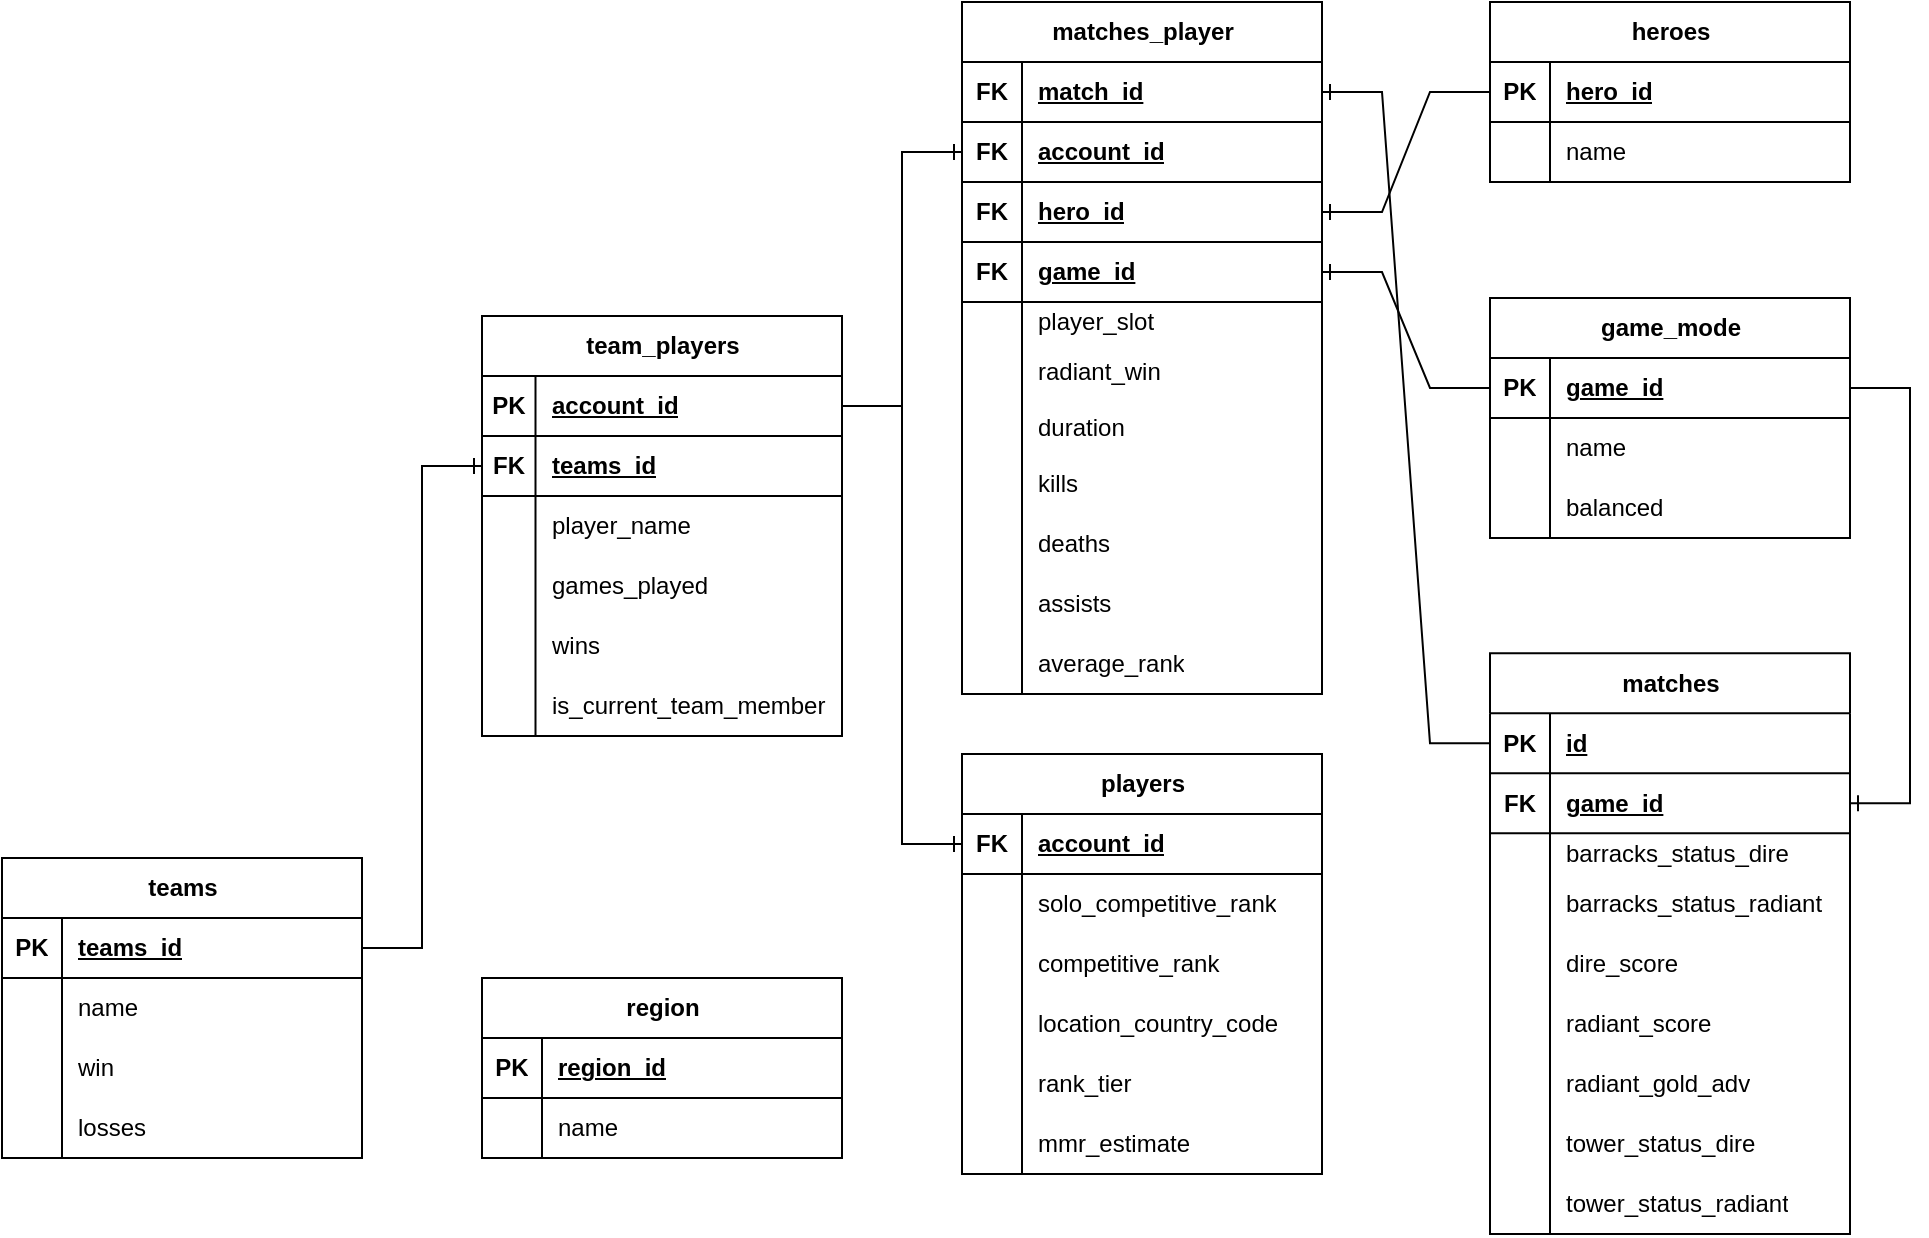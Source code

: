 <mxfile version="21.3.7" type="device">
  <diagram name="Page-1" id="VfqS3ifCGaCYSGTpXRF_">
    <mxGraphModel dx="1485" dy="749" grid="0" gridSize="10" guides="1" tooltips="1" connect="1" arrows="1" fold="1" page="1" pageScale="1" pageWidth="1169" pageHeight="827" math="0" shadow="0">
      <root>
        <mxCell id="0" />
        <mxCell id="1" parent="0" />
        <mxCell id="qW6TeEJhROZpA6ozrzgL-1" value="game_mode" style="shape=table;startSize=30;container=1;collapsible=1;childLayout=tableLayout;fixedRows=1;rowLines=0;fontStyle=1;align=center;resizeLast=1;html=1;" parent="1" vertex="1">
          <mxGeometry x="849" y="251" width="180" height="120" as="geometry" />
        </mxCell>
        <mxCell id="qW6TeEJhROZpA6ozrzgL-2" value="" style="shape=tableRow;horizontal=0;startSize=0;swimlaneHead=0;swimlaneBody=0;fillColor=none;collapsible=0;dropTarget=0;points=[[0,0.5],[1,0.5]];portConstraint=eastwest;top=0;left=0;right=0;bottom=1;" parent="qW6TeEJhROZpA6ozrzgL-1" vertex="1">
          <mxGeometry y="30" width="180" height="30" as="geometry" />
        </mxCell>
        <mxCell id="qW6TeEJhROZpA6ozrzgL-3" value="PK" style="shape=partialRectangle;connectable=0;fillColor=none;top=0;left=0;bottom=0;right=0;fontStyle=1;overflow=hidden;whiteSpace=wrap;html=1;" parent="qW6TeEJhROZpA6ozrzgL-2" vertex="1">
          <mxGeometry width="30" height="30" as="geometry">
            <mxRectangle width="30" height="30" as="alternateBounds" />
          </mxGeometry>
        </mxCell>
        <mxCell id="qW6TeEJhROZpA6ozrzgL-4" value="game_id" style="shape=partialRectangle;connectable=0;fillColor=none;top=0;left=0;bottom=0;right=0;align=left;spacingLeft=6;fontStyle=5;overflow=hidden;whiteSpace=wrap;html=1;" parent="qW6TeEJhROZpA6ozrzgL-2" vertex="1">
          <mxGeometry x="30" width="150" height="30" as="geometry">
            <mxRectangle width="150" height="30" as="alternateBounds" />
          </mxGeometry>
        </mxCell>
        <mxCell id="qW6TeEJhROZpA6ozrzgL-5" value="" style="shape=tableRow;horizontal=0;startSize=0;swimlaneHead=0;swimlaneBody=0;fillColor=none;collapsible=0;dropTarget=0;points=[[0,0.5],[1,0.5]];portConstraint=eastwest;top=0;left=0;right=0;bottom=0;" parent="qW6TeEJhROZpA6ozrzgL-1" vertex="1">
          <mxGeometry y="60" width="180" height="30" as="geometry" />
        </mxCell>
        <mxCell id="qW6TeEJhROZpA6ozrzgL-6" value="" style="shape=partialRectangle;connectable=0;fillColor=none;top=0;left=0;bottom=0;right=0;editable=1;overflow=hidden;whiteSpace=wrap;html=1;" parent="qW6TeEJhROZpA6ozrzgL-5" vertex="1">
          <mxGeometry width="30" height="30" as="geometry">
            <mxRectangle width="30" height="30" as="alternateBounds" />
          </mxGeometry>
        </mxCell>
        <mxCell id="qW6TeEJhROZpA6ozrzgL-7" value="name" style="shape=partialRectangle;connectable=0;fillColor=none;top=0;left=0;bottom=0;right=0;align=left;spacingLeft=6;overflow=hidden;whiteSpace=wrap;html=1;" parent="qW6TeEJhROZpA6ozrzgL-5" vertex="1">
          <mxGeometry x="30" width="150" height="30" as="geometry">
            <mxRectangle width="150" height="30" as="alternateBounds" />
          </mxGeometry>
        </mxCell>
        <mxCell id="qW6TeEJhROZpA6ozrzgL-8" value="" style="shape=tableRow;horizontal=0;startSize=0;swimlaneHead=0;swimlaneBody=0;fillColor=none;collapsible=0;dropTarget=0;points=[[0,0.5],[1,0.5]];portConstraint=eastwest;top=0;left=0;right=0;bottom=0;" parent="qW6TeEJhROZpA6ozrzgL-1" vertex="1">
          <mxGeometry y="90" width="180" height="30" as="geometry" />
        </mxCell>
        <mxCell id="qW6TeEJhROZpA6ozrzgL-9" value="" style="shape=partialRectangle;connectable=0;fillColor=none;top=0;left=0;bottom=0;right=0;editable=1;overflow=hidden;whiteSpace=wrap;html=1;" parent="qW6TeEJhROZpA6ozrzgL-8" vertex="1">
          <mxGeometry width="30" height="30" as="geometry">
            <mxRectangle width="30" height="30" as="alternateBounds" />
          </mxGeometry>
        </mxCell>
        <mxCell id="qW6TeEJhROZpA6ozrzgL-10" value="balanced" style="shape=partialRectangle;connectable=0;fillColor=none;top=0;left=0;bottom=0;right=0;align=left;spacingLeft=6;overflow=hidden;whiteSpace=wrap;html=1;" parent="qW6TeEJhROZpA6ozrzgL-8" vertex="1">
          <mxGeometry x="30" width="150" height="30" as="geometry">
            <mxRectangle width="150" height="30" as="alternateBounds" />
          </mxGeometry>
        </mxCell>
        <mxCell id="qW6TeEJhROZpA6ozrzgL-14" value="teams" style="shape=table;startSize=30;container=1;collapsible=1;childLayout=tableLayout;fixedRows=1;rowLines=0;fontStyle=1;align=center;resizeLast=1;html=1;" parent="1" vertex="1">
          <mxGeometry x="105" y="531" width="180" height="150" as="geometry" />
        </mxCell>
        <mxCell id="qW6TeEJhROZpA6ozrzgL-15" value="" style="shape=tableRow;horizontal=0;startSize=0;swimlaneHead=0;swimlaneBody=0;fillColor=none;collapsible=0;dropTarget=0;points=[[0,0.5],[1,0.5]];portConstraint=eastwest;top=0;left=0;right=0;bottom=1;" parent="qW6TeEJhROZpA6ozrzgL-14" vertex="1">
          <mxGeometry y="30" width="180" height="30" as="geometry" />
        </mxCell>
        <mxCell id="qW6TeEJhROZpA6ozrzgL-16" value="PK" style="shape=partialRectangle;connectable=0;fillColor=none;top=0;left=0;bottom=0;right=0;fontStyle=1;overflow=hidden;whiteSpace=wrap;html=1;" parent="qW6TeEJhROZpA6ozrzgL-15" vertex="1">
          <mxGeometry width="30" height="30" as="geometry">
            <mxRectangle width="30" height="30" as="alternateBounds" />
          </mxGeometry>
        </mxCell>
        <mxCell id="qW6TeEJhROZpA6ozrzgL-17" value="teams_id" style="shape=partialRectangle;connectable=0;fillColor=none;top=0;left=0;bottom=0;right=0;align=left;spacingLeft=6;fontStyle=5;overflow=hidden;whiteSpace=wrap;html=1;" parent="qW6TeEJhROZpA6ozrzgL-15" vertex="1">
          <mxGeometry x="30" width="150" height="30" as="geometry">
            <mxRectangle width="150" height="30" as="alternateBounds" />
          </mxGeometry>
        </mxCell>
        <mxCell id="qW6TeEJhROZpA6ozrzgL-18" value="" style="shape=tableRow;horizontal=0;startSize=0;swimlaneHead=0;swimlaneBody=0;fillColor=none;collapsible=0;dropTarget=0;points=[[0,0.5],[1,0.5]];portConstraint=eastwest;top=0;left=0;right=0;bottom=0;" parent="qW6TeEJhROZpA6ozrzgL-14" vertex="1">
          <mxGeometry y="60" width="180" height="30" as="geometry" />
        </mxCell>
        <mxCell id="qW6TeEJhROZpA6ozrzgL-19" value="" style="shape=partialRectangle;connectable=0;fillColor=none;top=0;left=0;bottom=0;right=0;editable=1;overflow=hidden;whiteSpace=wrap;html=1;" parent="qW6TeEJhROZpA6ozrzgL-18" vertex="1">
          <mxGeometry width="30" height="30" as="geometry">
            <mxRectangle width="30" height="30" as="alternateBounds" />
          </mxGeometry>
        </mxCell>
        <mxCell id="qW6TeEJhROZpA6ozrzgL-20" value="name" style="shape=partialRectangle;connectable=0;fillColor=none;top=0;left=0;bottom=0;right=0;align=left;spacingLeft=6;overflow=hidden;whiteSpace=wrap;html=1;" parent="qW6TeEJhROZpA6ozrzgL-18" vertex="1">
          <mxGeometry x="30" width="150" height="30" as="geometry">
            <mxRectangle width="150" height="30" as="alternateBounds" />
          </mxGeometry>
        </mxCell>
        <mxCell id="qW6TeEJhROZpA6ozrzgL-21" value="" style="shape=tableRow;horizontal=0;startSize=0;swimlaneHead=0;swimlaneBody=0;fillColor=none;collapsible=0;dropTarget=0;points=[[0,0.5],[1,0.5]];portConstraint=eastwest;top=0;left=0;right=0;bottom=0;" parent="qW6TeEJhROZpA6ozrzgL-14" vertex="1">
          <mxGeometry y="90" width="180" height="30" as="geometry" />
        </mxCell>
        <mxCell id="qW6TeEJhROZpA6ozrzgL-22" value="" style="shape=partialRectangle;connectable=0;fillColor=none;top=0;left=0;bottom=0;right=0;editable=1;overflow=hidden;whiteSpace=wrap;html=1;" parent="qW6TeEJhROZpA6ozrzgL-21" vertex="1">
          <mxGeometry width="30" height="30" as="geometry">
            <mxRectangle width="30" height="30" as="alternateBounds" />
          </mxGeometry>
        </mxCell>
        <mxCell id="qW6TeEJhROZpA6ozrzgL-23" value="win" style="shape=partialRectangle;connectable=0;fillColor=none;top=0;left=0;bottom=0;right=0;align=left;spacingLeft=6;overflow=hidden;whiteSpace=wrap;html=1;" parent="qW6TeEJhROZpA6ozrzgL-21" vertex="1">
          <mxGeometry x="30" width="150" height="30" as="geometry">
            <mxRectangle width="150" height="30" as="alternateBounds" />
          </mxGeometry>
        </mxCell>
        <mxCell id="qW6TeEJhROZpA6ozrzgL-44" value="" style="shape=tableRow;horizontal=0;startSize=0;swimlaneHead=0;swimlaneBody=0;fillColor=none;collapsible=0;dropTarget=0;points=[[0,0.5],[1,0.5]];portConstraint=eastwest;top=0;left=0;right=0;bottom=0;" parent="qW6TeEJhROZpA6ozrzgL-14" vertex="1">
          <mxGeometry y="120" width="180" height="30" as="geometry" />
        </mxCell>
        <mxCell id="qW6TeEJhROZpA6ozrzgL-45" value="" style="shape=partialRectangle;connectable=0;fillColor=none;top=0;left=0;bottom=0;right=0;editable=1;overflow=hidden;whiteSpace=wrap;html=1;" parent="qW6TeEJhROZpA6ozrzgL-44" vertex="1">
          <mxGeometry width="30" height="30" as="geometry">
            <mxRectangle width="30" height="30" as="alternateBounds" />
          </mxGeometry>
        </mxCell>
        <mxCell id="qW6TeEJhROZpA6ozrzgL-46" value="losses" style="shape=partialRectangle;connectable=0;fillColor=none;top=0;left=0;bottom=0;right=0;align=left;spacingLeft=6;overflow=hidden;whiteSpace=wrap;html=1;" parent="qW6TeEJhROZpA6ozrzgL-44" vertex="1">
          <mxGeometry x="30" width="150" height="30" as="geometry">
            <mxRectangle width="150" height="30" as="alternateBounds" />
          </mxGeometry>
        </mxCell>
        <mxCell id="qW6TeEJhROZpA6ozrzgL-53" value="players" style="shape=table;startSize=30;container=1;collapsible=1;childLayout=tableLayout;fixedRows=1;rowLines=0;fontStyle=1;align=center;resizeLast=1;html=1;" parent="1" vertex="1">
          <mxGeometry x="585" y="479" width="180" height="210" as="geometry" />
        </mxCell>
        <mxCell id="qW6TeEJhROZpA6ozrzgL-54" value="" style="shape=tableRow;horizontal=0;startSize=0;swimlaneHead=0;swimlaneBody=0;fillColor=none;collapsible=0;dropTarget=0;points=[[0,0.5],[1,0.5]];portConstraint=eastwest;top=0;left=0;right=0;bottom=1;" parent="qW6TeEJhROZpA6ozrzgL-53" vertex="1">
          <mxGeometry y="30" width="180" height="30" as="geometry" />
        </mxCell>
        <mxCell id="qW6TeEJhROZpA6ozrzgL-55" value="FK" style="shape=partialRectangle;connectable=0;fillColor=none;top=0;left=0;bottom=0;right=0;fontStyle=1;overflow=hidden;whiteSpace=wrap;html=1;" parent="qW6TeEJhROZpA6ozrzgL-54" vertex="1">
          <mxGeometry width="30" height="30" as="geometry">
            <mxRectangle width="30" height="30" as="alternateBounds" />
          </mxGeometry>
        </mxCell>
        <mxCell id="qW6TeEJhROZpA6ozrzgL-56" value="account_id" style="shape=partialRectangle;connectable=0;fillColor=none;top=0;left=0;bottom=0;right=0;align=left;spacingLeft=6;fontStyle=5;overflow=hidden;whiteSpace=wrap;html=1;" parent="qW6TeEJhROZpA6ozrzgL-54" vertex="1">
          <mxGeometry x="30" width="150" height="30" as="geometry">
            <mxRectangle width="150" height="30" as="alternateBounds" />
          </mxGeometry>
        </mxCell>
        <mxCell id="qW6TeEJhROZpA6ozrzgL-57" value="" style="shape=tableRow;horizontal=0;startSize=0;swimlaneHead=0;swimlaneBody=0;fillColor=none;collapsible=0;dropTarget=0;points=[[0,0.5],[1,0.5]];portConstraint=eastwest;top=0;left=0;right=0;bottom=0;" parent="qW6TeEJhROZpA6ozrzgL-53" vertex="1">
          <mxGeometry y="60" width="180" height="30" as="geometry" />
        </mxCell>
        <mxCell id="qW6TeEJhROZpA6ozrzgL-58" value="" style="shape=partialRectangle;connectable=0;fillColor=none;top=0;left=0;bottom=0;right=0;editable=1;overflow=hidden;whiteSpace=wrap;html=1;" parent="qW6TeEJhROZpA6ozrzgL-57" vertex="1">
          <mxGeometry width="30" height="30" as="geometry">
            <mxRectangle width="30" height="30" as="alternateBounds" />
          </mxGeometry>
        </mxCell>
        <mxCell id="qW6TeEJhROZpA6ozrzgL-59" value="solo_competitive_rank" style="shape=partialRectangle;connectable=0;fillColor=none;top=0;left=0;bottom=0;right=0;align=left;spacingLeft=6;overflow=hidden;whiteSpace=wrap;html=1;" parent="qW6TeEJhROZpA6ozrzgL-57" vertex="1">
          <mxGeometry x="30" width="150" height="30" as="geometry">
            <mxRectangle width="150" height="30" as="alternateBounds" />
          </mxGeometry>
        </mxCell>
        <mxCell id="qW6TeEJhROZpA6ozrzgL-60" value="" style="shape=tableRow;horizontal=0;startSize=0;swimlaneHead=0;swimlaneBody=0;fillColor=none;collapsible=0;dropTarget=0;points=[[0,0.5],[1,0.5]];portConstraint=eastwest;top=0;left=0;right=0;bottom=0;" parent="qW6TeEJhROZpA6ozrzgL-53" vertex="1">
          <mxGeometry y="90" width="180" height="30" as="geometry" />
        </mxCell>
        <mxCell id="qW6TeEJhROZpA6ozrzgL-61" value="" style="shape=partialRectangle;connectable=0;fillColor=none;top=0;left=0;bottom=0;right=0;editable=1;overflow=hidden;whiteSpace=wrap;html=1;" parent="qW6TeEJhROZpA6ozrzgL-60" vertex="1">
          <mxGeometry width="30" height="30" as="geometry">
            <mxRectangle width="30" height="30" as="alternateBounds" />
          </mxGeometry>
        </mxCell>
        <mxCell id="qW6TeEJhROZpA6ozrzgL-62" value="competitive_rank" style="shape=partialRectangle;connectable=0;fillColor=none;top=0;left=0;bottom=0;right=0;align=left;spacingLeft=6;overflow=hidden;whiteSpace=wrap;html=1;" parent="qW6TeEJhROZpA6ozrzgL-60" vertex="1">
          <mxGeometry x="30" width="150" height="30" as="geometry">
            <mxRectangle width="150" height="30" as="alternateBounds" />
          </mxGeometry>
        </mxCell>
        <mxCell id="pFPozH2yvHbxyZkMm5_N-2" value="" style="shape=tableRow;horizontal=0;startSize=0;swimlaneHead=0;swimlaneBody=0;fillColor=none;collapsible=0;dropTarget=0;points=[[0,0.5],[1,0.5]];portConstraint=eastwest;top=0;left=0;right=0;bottom=0;" vertex="1" parent="qW6TeEJhROZpA6ozrzgL-53">
          <mxGeometry y="120" width="180" height="30" as="geometry" />
        </mxCell>
        <mxCell id="pFPozH2yvHbxyZkMm5_N-3" value="" style="shape=partialRectangle;connectable=0;fillColor=none;top=0;left=0;bottom=0;right=0;editable=1;overflow=hidden;whiteSpace=wrap;html=1;" vertex="1" parent="pFPozH2yvHbxyZkMm5_N-2">
          <mxGeometry width="30" height="30" as="geometry">
            <mxRectangle width="30" height="30" as="alternateBounds" />
          </mxGeometry>
        </mxCell>
        <mxCell id="pFPozH2yvHbxyZkMm5_N-4" value="location_country_code" style="shape=partialRectangle;connectable=0;fillColor=none;top=0;left=0;bottom=0;right=0;align=left;spacingLeft=6;overflow=hidden;whiteSpace=wrap;html=1;" vertex="1" parent="pFPozH2yvHbxyZkMm5_N-2">
          <mxGeometry x="30" width="150" height="30" as="geometry">
            <mxRectangle width="150" height="30" as="alternateBounds" />
          </mxGeometry>
        </mxCell>
        <mxCell id="qW6TeEJhROZpA6ozrzgL-63" value="" style="shape=tableRow;horizontal=0;startSize=0;swimlaneHead=0;swimlaneBody=0;fillColor=none;collapsible=0;dropTarget=0;points=[[0,0.5],[1,0.5]];portConstraint=eastwest;top=0;left=0;right=0;bottom=0;" parent="qW6TeEJhROZpA6ozrzgL-53" vertex="1">
          <mxGeometry y="150" width="180" height="30" as="geometry" />
        </mxCell>
        <mxCell id="qW6TeEJhROZpA6ozrzgL-64" value="" style="shape=partialRectangle;connectable=0;fillColor=none;top=0;left=0;bottom=0;right=0;editable=1;overflow=hidden;whiteSpace=wrap;html=1;" parent="qW6TeEJhROZpA6ozrzgL-63" vertex="1">
          <mxGeometry width="30" height="30" as="geometry">
            <mxRectangle width="30" height="30" as="alternateBounds" />
          </mxGeometry>
        </mxCell>
        <mxCell id="qW6TeEJhROZpA6ozrzgL-65" value="rank_tier" style="shape=partialRectangle;connectable=0;fillColor=none;top=0;left=0;bottom=0;right=0;align=left;spacingLeft=6;overflow=hidden;whiteSpace=wrap;html=1;" parent="qW6TeEJhROZpA6ozrzgL-63" vertex="1">
          <mxGeometry x="30" width="150" height="30" as="geometry">
            <mxRectangle width="150" height="30" as="alternateBounds" />
          </mxGeometry>
        </mxCell>
        <mxCell id="qW6TeEJhROZpA6ozrzgL-72" value="" style="shape=tableRow;horizontal=0;startSize=0;swimlaneHead=0;swimlaneBody=0;fillColor=none;collapsible=0;dropTarget=0;points=[[0,0.5],[1,0.5]];portConstraint=eastwest;top=0;left=0;right=0;bottom=0;" parent="qW6TeEJhROZpA6ozrzgL-53" vertex="1">
          <mxGeometry y="180" width="180" height="30" as="geometry" />
        </mxCell>
        <mxCell id="qW6TeEJhROZpA6ozrzgL-73" value="" style="shape=partialRectangle;connectable=0;fillColor=none;top=0;left=0;bottom=0;right=0;editable=1;overflow=hidden;whiteSpace=wrap;html=1;" parent="qW6TeEJhROZpA6ozrzgL-72" vertex="1">
          <mxGeometry width="30" height="30" as="geometry">
            <mxRectangle width="30" height="30" as="alternateBounds" />
          </mxGeometry>
        </mxCell>
        <mxCell id="qW6TeEJhROZpA6ozrzgL-74" value="mmr_estimate" style="shape=partialRectangle;connectable=0;fillColor=none;top=0;left=0;bottom=0;right=0;align=left;spacingLeft=6;overflow=hidden;whiteSpace=wrap;html=1;" parent="qW6TeEJhROZpA6ozrzgL-72" vertex="1">
          <mxGeometry x="30" width="150" height="30" as="geometry">
            <mxRectangle width="150" height="30" as="alternateBounds" />
          </mxGeometry>
        </mxCell>
        <mxCell id="qW6TeEJhROZpA6ozrzgL-81" value="region" style="shape=table;startSize=30;container=1;collapsible=1;childLayout=tableLayout;fixedRows=1;rowLines=0;fontStyle=1;align=center;resizeLast=1;html=1;" parent="1" vertex="1">
          <mxGeometry x="345" y="591" width="180" height="90" as="geometry" />
        </mxCell>
        <mxCell id="qW6TeEJhROZpA6ozrzgL-82" value="" style="shape=tableRow;horizontal=0;startSize=0;swimlaneHead=0;swimlaneBody=0;fillColor=none;collapsible=0;dropTarget=0;points=[[0,0.5],[1,0.5]];portConstraint=eastwest;top=0;left=0;right=0;bottom=1;" parent="qW6TeEJhROZpA6ozrzgL-81" vertex="1">
          <mxGeometry y="30" width="180" height="30" as="geometry" />
        </mxCell>
        <mxCell id="qW6TeEJhROZpA6ozrzgL-83" value="PK" style="shape=partialRectangle;connectable=0;fillColor=none;top=0;left=0;bottom=0;right=0;fontStyle=1;overflow=hidden;whiteSpace=wrap;html=1;" parent="qW6TeEJhROZpA6ozrzgL-82" vertex="1">
          <mxGeometry width="30" height="30" as="geometry">
            <mxRectangle width="30" height="30" as="alternateBounds" />
          </mxGeometry>
        </mxCell>
        <mxCell id="qW6TeEJhROZpA6ozrzgL-84" value="region_id" style="shape=partialRectangle;connectable=0;fillColor=none;top=0;left=0;bottom=0;right=0;align=left;spacingLeft=6;fontStyle=5;overflow=hidden;whiteSpace=wrap;html=1;" parent="qW6TeEJhROZpA6ozrzgL-82" vertex="1">
          <mxGeometry x="30" width="150" height="30" as="geometry">
            <mxRectangle width="150" height="30" as="alternateBounds" />
          </mxGeometry>
        </mxCell>
        <mxCell id="qW6TeEJhROZpA6ozrzgL-85" value="" style="shape=tableRow;horizontal=0;startSize=0;swimlaneHead=0;swimlaneBody=0;fillColor=none;collapsible=0;dropTarget=0;points=[[0,0.5],[1,0.5]];portConstraint=eastwest;top=0;left=0;right=0;bottom=0;" parent="qW6TeEJhROZpA6ozrzgL-81" vertex="1">
          <mxGeometry y="60" width="180" height="30" as="geometry" />
        </mxCell>
        <mxCell id="qW6TeEJhROZpA6ozrzgL-86" value="" style="shape=partialRectangle;connectable=0;fillColor=none;top=0;left=0;bottom=0;right=0;editable=1;overflow=hidden;whiteSpace=wrap;html=1;" parent="qW6TeEJhROZpA6ozrzgL-85" vertex="1">
          <mxGeometry width="30" height="30" as="geometry">
            <mxRectangle width="30" height="30" as="alternateBounds" />
          </mxGeometry>
        </mxCell>
        <mxCell id="qW6TeEJhROZpA6ozrzgL-87" value="name" style="shape=partialRectangle;connectable=0;fillColor=none;top=0;left=0;bottom=0;right=0;align=left;spacingLeft=6;overflow=hidden;whiteSpace=wrap;html=1;" parent="qW6TeEJhROZpA6ozrzgL-85" vertex="1">
          <mxGeometry x="30" width="150" height="30" as="geometry">
            <mxRectangle width="150" height="30" as="alternateBounds" />
          </mxGeometry>
        </mxCell>
        <mxCell id="qW6TeEJhROZpA6ozrzgL-91" value="team_players" style="shape=table;startSize=30;container=1;collapsible=1;childLayout=tableLayout;fixedRows=1;rowLines=0;fontStyle=1;align=center;resizeLast=1;html=1;" parent="1" vertex="1">
          <mxGeometry x="345" y="260" width="180" height="210" as="geometry" />
        </mxCell>
        <mxCell id="qW6TeEJhROZpA6ozrzgL-92" value="" style="shape=tableRow;horizontal=0;startSize=0;swimlaneHead=0;swimlaneBody=0;fillColor=none;collapsible=0;dropTarget=0;points=[[0,0.5],[1,0.5]];portConstraint=eastwest;top=0;left=0;right=0;bottom=1;" parent="qW6TeEJhROZpA6ozrzgL-91" vertex="1">
          <mxGeometry y="30" width="180" height="30" as="geometry" />
        </mxCell>
        <mxCell id="qW6TeEJhROZpA6ozrzgL-93" value="PK" style="shape=partialRectangle;connectable=0;fillColor=none;top=0;left=0;bottom=0;right=0;fontStyle=1;overflow=hidden;whiteSpace=wrap;html=1;" parent="qW6TeEJhROZpA6ozrzgL-92" vertex="1">
          <mxGeometry width="26.75" height="30" as="geometry">
            <mxRectangle width="26.75" height="30" as="alternateBounds" />
          </mxGeometry>
        </mxCell>
        <mxCell id="qW6TeEJhROZpA6ozrzgL-94" value="account_id" style="shape=partialRectangle;connectable=0;fillColor=none;top=0;left=0;bottom=0;right=0;align=left;spacingLeft=6;fontStyle=5;overflow=hidden;whiteSpace=wrap;html=1;" parent="qW6TeEJhROZpA6ozrzgL-92" vertex="1">
          <mxGeometry x="26.75" width="153.25" height="30" as="geometry">
            <mxRectangle width="153.25" height="30" as="alternateBounds" />
          </mxGeometry>
        </mxCell>
        <mxCell id="qW6TeEJhROZpA6ozrzgL-154" value="" style="shape=tableRow;horizontal=0;startSize=0;swimlaneHead=0;swimlaneBody=0;fillColor=none;collapsible=0;dropTarget=0;points=[[0,0.5],[1,0.5]];portConstraint=eastwest;top=0;left=0;right=0;bottom=1;" parent="qW6TeEJhROZpA6ozrzgL-91" vertex="1">
          <mxGeometry y="60" width="180" height="30" as="geometry" />
        </mxCell>
        <mxCell id="qW6TeEJhROZpA6ozrzgL-155" value="FK" style="shape=partialRectangle;connectable=0;fillColor=none;top=0;left=0;bottom=0;right=0;fontStyle=1;overflow=hidden;whiteSpace=wrap;html=1;" parent="qW6TeEJhROZpA6ozrzgL-154" vertex="1">
          <mxGeometry width="26.75" height="30" as="geometry">
            <mxRectangle width="26.75" height="30" as="alternateBounds" />
          </mxGeometry>
        </mxCell>
        <mxCell id="qW6TeEJhROZpA6ozrzgL-156" value="teams_id" style="shape=partialRectangle;connectable=0;fillColor=none;top=0;left=0;bottom=0;right=0;align=left;spacingLeft=6;fontStyle=5;overflow=hidden;whiteSpace=wrap;html=1;" parent="qW6TeEJhROZpA6ozrzgL-154" vertex="1">
          <mxGeometry x="26.75" width="153.25" height="30" as="geometry">
            <mxRectangle width="153.25" height="30" as="alternateBounds" />
          </mxGeometry>
        </mxCell>
        <mxCell id="qW6TeEJhROZpA6ozrzgL-95" value="" style="shape=tableRow;horizontal=0;startSize=0;swimlaneHead=0;swimlaneBody=0;fillColor=none;collapsible=0;dropTarget=0;points=[[0,0.5],[1,0.5]];portConstraint=eastwest;top=0;left=0;right=0;bottom=0;" parent="qW6TeEJhROZpA6ozrzgL-91" vertex="1">
          <mxGeometry y="90" width="180" height="30" as="geometry" />
        </mxCell>
        <mxCell id="qW6TeEJhROZpA6ozrzgL-96" value="" style="shape=partialRectangle;connectable=0;fillColor=none;top=0;left=0;bottom=0;right=0;editable=1;overflow=hidden;whiteSpace=wrap;html=1;" parent="qW6TeEJhROZpA6ozrzgL-95" vertex="1">
          <mxGeometry width="26.75" height="30" as="geometry">
            <mxRectangle width="26.75" height="30" as="alternateBounds" />
          </mxGeometry>
        </mxCell>
        <mxCell id="qW6TeEJhROZpA6ozrzgL-97" value="player_name" style="shape=partialRectangle;connectable=0;fillColor=none;top=0;left=0;bottom=0;right=0;align=left;spacingLeft=6;overflow=hidden;whiteSpace=wrap;html=1;" parent="qW6TeEJhROZpA6ozrzgL-95" vertex="1">
          <mxGeometry x="26.75" width="153.25" height="30" as="geometry">
            <mxRectangle width="153.25" height="30" as="alternateBounds" />
          </mxGeometry>
        </mxCell>
        <mxCell id="qW6TeEJhROZpA6ozrzgL-98" value="" style="shape=tableRow;horizontal=0;startSize=0;swimlaneHead=0;swimlaneBody=0;fillColor=none;collapsible=0;dropTarget=0;points=[[0,0.5],[1,0.5]];portConstraint=eastwest;top=0;left=0;right=0;bottom=0;" parent="qW6TeEJhROZpA6ozrzgL-91" vertex="1">
          <mxGeometry y="120" width="180" height="30" as="geometry" />
        </mxCell>
        <mxCell id="qW6TeEJhROZpA6ozrzgL-99" value="" style="shape=partialRectangle;connectable=0;fillColor=none;top=0;left=0;bottom=0;right=0;editable=1;overflow=hidden;whiteSpace=wrap;html=1;" parent="qW6TeEJhROZpA6ozrzgL-98" vertex="1">
          <mxGeometry width="26.75" height="30" as="geometry">
            <mxRectangle width="26.75" height="30" as="alternateBounds" />
          </mxGeometry>
        </mxCell>
        <mxCell id="qW6TeEJhROZpA6ozrzgL-100" value="games_played" style="shape=partialRectangle;connectable=0;fillColor=none;top=0;left=0;bottom=0;right=0;align=left;spacingLeft=6;overflow=hidden;whiteSpace=wrap;html=1;" parent="qW6TeEJhROZpA6ozrzgL-98" vertex="1">
          <mxGeometry x="26.75" width="153.25" height="30" as="geometry">
            <mxRectangle width="153.25" height="30" as="alternateBounds" />
          </mxGeometry>
        </mxCell>
        <mxCell id="qW6TeEJhROZpA6ozrzgL-101" value="" style="shape=tableRow;horizontal=0;startSize=0;swimlaneHead=0;swimlaneBody=0;fillColor=none;collapsible=0;dropTarget=0;points=[[0,0.5],[1,0.5]];portConstraint=eastwest;top=0;left=0;right=0;bottom=0;" parent="qW6TeEJhROZpA6ozrzgL-91" vertex="1">
          <mxGeometry y="150" width="180" height="30" as="geometry" />
        </mxCell>
        <mxCell id="qW6TeEJhROZpA6ozrzgL-102" value="" style="shape=partialRectangle;connectable=0;fillColor=none;top=0;left=0;bottom=0;right=0;editable=1;overflow=hidden;whiteSpace=wrap;html=1;" parent="qW6TeEJhROZpA6ozrzgL-101" vertex="1">
          <mxGeometry width="26.75" height="30" as="geometry">
            <mxRectangle width="26.75" height="30" as="alternateBounds" />
          </mxGeometry>
        </mxCell>
        <mxCell id="qW6TeEJhROZpA6ozrzgL-103" value="wins" style="shape=partialRectangle;connectable=0;fillColor=none;top=0;left=0;bottom=0;right=0;align=left;spacingLeft=6;overflow=hidden;whiteSpace=wrap;html=1;" parent="qW6TeEJhROZpA6ozrzgL-101" vertex="1">
          <mxGeometry x="26.75" width="153.25" height="30" as="geometry">
            <mxRectangle width="153.25" height="30" as="alternateBounds" />
          </mxGeometry>
        </mxCell>
        <mxCell id="qW6TeEJhROZpA6ozrzgL-104" value="" style="shape=tableRow;horizontal=0;startSize=0;swimlaneHead=0;swimlaneBody=0;fillColor=none;collapsible=0;dropTarget=0;points=[[0,0.5],[1,0.5]];portConstraint=eastwest;top=0;left=0;right=0;bottom=0;" parent="qW6TeEJhROZpA6ozrzgL-91" vertex="1">
          <mxGeometry y="180" width="180" height="30" as="geometry" />
        </mxCell>
        <mxCell id="qW6TeEJhROZpA6ozrzgL-105" value="" style="shape=partialRectangle;connectable=0;fillColor=none;top=0;left=0;bottom=0;right=0;editable=1;overflow=hidden;whiteSpace=wrap;html=1;" parent="qW6TeEJhROZpA6ozrzgL-104" vertex="1">
          <mxGeometry width="26.75" height="30" as="geometry">
            <mxRectangle width="26.75" height="30" as="alternateBounds" />
          </mxGeometry>
        </mxCell>
        <mxCell id="qW6TeEJhROZpA6ozrzgL-106" value="is_current_team_member" style="shape=partialRectangle;connectable=0;fillColor=none;top=0;left=0;bottom=0;right=0;align=left;spacingLeft=6;overflow=hidden;whiteSpace=wrap;html=1;" parent="qW6TeEJhROZpA6ozrzgL-104" vertex="1">
          <mxGeometry x="26.75" width="153.25" height="30" as="geometry">
            <mxRectangle width="153.25" height="30" as="alternateBounds" />
          </mxGeometry>
        </mxCell>
        <mxCell id="qW6TeEJhROZpA6ozrzgL-113" value="matches_player" style="shape=table;startSize=30;container=1;collapsible=1;childLayout=tableLayout;fixedRows=1;rowLines=0;fontStyle=1;align=center;resizeLast=1;html=1;" parent="1" vertex="1">
          <mxGeometry x="585" y="103" width="180" height="346" as="geometry" />
        </mxCell>
        <mxCell id="qW6TeEJhROZpA6ozrzgL-158" value="" style="shape=tableRow;horizontal=0;startSize=0;swimlaneHead=0;swimlaneBody=0;fillColor=none;collapsible=0;dropTarget=0;points=[[0,0.5],[1,0.5]];portConstraint=eastwest;top=0;left=0;right=0;bottom=1;" parent="qW6TeEJhROZpA6ozrzgL-113" vertex="1">
          <mxGeometry y="30" width="180" height="30" as="geometry" />
        </mxCell>
        <mxCell id="qW6TeEJhROZpA6ozrzgL-159" value="FK" style="shape=partialRectangle;connectable=0;fillColor=none;top=0;left=0;bottom=0;right=0;fontStyle=1;overflow=hidden;whiteSpace=wrap;html=1;" parent="qW6TeEJhROZpA6ozrzgL-158" vertex="1">
          <mxGeometry width="30" height="30" as="geometry">
            <mxRectangle width="30" height="30" as="alternateBounds" />
          </mxGeometry>
        </mxCell>
        <mxCell id="qW6TeEJhROZpA6ozrzgL-160" value="match_id" style="shape=partialRectangle;connectable=0;fillColor=none;top=0;left=0;bottom=0;right=0;align=left;spacingLeft=6;fontStyle=5;overflow=hidden;whiteSpace=wrap;html=1;" parent="qW6TeEJhROZpA6ozrzgL-158" vertex="1">
          <mxGeometry x="30" width="150" height="30" as="geometry">
            <mxRectangle width="150" height="30" as="alternateBounds" />
          </mxGeometry>
        </mxCell>
        <mxCell id="qW6TeEJhROZpA6ozrzgL-114" value="" style="shape=tableRow;horizontal=0;startSize=0;swimlaneHead=0;swimlaneBody=0;fillColor=none;collapsible=0;dropTarget=0;points=[[0,0.5],[1,0.5]];portConstraint=eastwest;top=0;left=0;right=0;bottom=1;" parent="qW6TeEJhROZpA6ozrzgL-113" vertex="1">
          <mxGeometry y="60" width="180" height="30" as="geometry" />
        </mxCell>
        <mxCell id="qW6TeEJhROZpA6ozrzgL-115" value="FK" style="shape=partialRectangle;connectable=0;fillColor=none;top=0;left=0;bottom=0;right=0;fontStyle=1;overflow=hidden;whiteSpace=wrap;html=1;" parent="qW6TeEJhROZpA6ozrzgL-114" vertex="1">
          <mxGeometry width="30" height="30" as="geometry">
            <mxRectangle width="30" height="30" as="alternateBounds" />
          </mxGeometry>
        </mxCell>
        <mxCell id="qW6TeEJhROZpA6ozrzgL-116" value="account_id" style="shape=partialRectangle;connectable=0;fillColor=none;top=0;left=0;bottom=0;right=0;align=left;spacingLeft=6;fontStyle=5;overflow=hidden;whiteSpace=wrap;html=1;" parent="qW6TeEJhROZpA6ozrzgL-114" vertex="1">
          <mxGeometry x="30" width="150" height="30" as="geometry">
            <mxRectangle width="150" height="30" as="alternateBounds" />
          </mxGeometry>
        </mxCell>
        <mxCell id="qW6TeEJhROZpA6ozrzgL-162" value="" style="shape=tableRow;horizontal=0;startSize=0;swimlaneHead=0;swimlaneBody=0;fillColor=none;collapsible=0;dropTarget=0;points=[[0,0.5],[1,0.5]];portConstraint=eastwest;top=0;left=0;right=0;bottom=1;" parent="qW6TeEJhROZpA6ozrzgL-113" vertex="1">
          <mxGeometry y="90" width="180" height="30" as="geometry" />
        </mxCell>
        <mxCell id="qW6TeEJhROZpA6ozrzgL-163" value="FK" style="shape=partialRectangle;connectable=0;fillColor=none;top=0;left=0;bottom=0;right=0;fontStyle=1;overflow=hidden;whiteSpace=wrap;html=1;" parent="qW6TeEJhROZpA6ozrzgL-162" vertex="1">
          <mxGeometry width="30" height="30" as="geometry">
            <mxRectangle width="30" height="30" as="alternateBounds" />
          </mxGeometry>
        </mxCell>
        <mxCell id="qW6TeEJhROZpA6ozrzgL-164" value="hero_id" style="shape=partialRectangle;connectable=0;fillColor=none;top=0;left=0;bottom=0;right=0;align=left;spacingLeft=6;fontStyle=5;overflow=hidden;whiteSpace=wrap;html=1;" parent="qW6TeEJhROZpA6ozrzgL-162" vertex="1">
          <mxGeometry x="30" width="150" height="30" as="geometry">
            <mxRectangle width="150" height="30" as="alternateBounds" />
          </mxGeometry>
        </mxCell>
        <mxCell id="qW6TeEJhROZpA6ozrzgL-166" value="" style="shape=tableRow;horizontal=0;startSize=0;swimlaneHead=0;swimlaneBody=0;fillColor=none;collapsible=0;dropTarget=0;points=[[0,0.5],[1,0.5]];portConstraint=eastwest;top=0;left=0;right=0;bottom=1;" parent="qW6TeEJhROZpA6ozrzgL-113" vertex="1">
          <mxGeometry y="120" width="180" height="30" as="geometry" />
        </mxCell>
        <mxCell id="qW6TeEJhROZpA6ozrzgL-167" value="FK" style="shape=partialRectangle;connectable=0;fillColor=none;top=0;left=0;bottom=0;right=0;fontStyle=1;overflow=hidden;whiteSpace=wrap;html=1;" parent="qW6TeEJhROZpA6ozrzgL-166" vertex="1">
          <mxGeometry width="30" height="30" as="geometry">
            <mxRectangle width="30" height="30" as="alternateBounds" />
          </mxGeometry>
        </mxCell>
        <mxCell id="qW6TeEJhROZpA6ozrzgL-168" value="game_id" style="shape=partialRectangle;connectable=0;fillColor=none;top=0;left=0;bottom=0;right=0;align=left;spacingLeft=6;fontStyle=5;overflow=hidden;whiteSpace=wrap;html=1;" parent="qW6TeEJhROZpA6ozrzgL-166" vertex="1">
          <mxGeometry x="30" width="150" height="30" as="geometry">
            <mxRectangle width="150" height="30" as="alternateBounds" />
          </mxGeometry>
        </mxCell>
        <mxCell id="qW6TeEJhROZpA6ozrzgL-117" value="" style="shape=tableRow;horizontal=0;startSize=0;swimlaneHead=0;swimlaneBody=0;fillColor=none;collapsible=0;dropTarget=0;points=[[0,0.5],[1,0.5]];portConstraint=eastwest;top=0;left=0;right=0;bottom=0;" parent="qW6TeEJhROZpA6ozrzgL-113" vertex="1">
          <mxGeometry y="150" width="180" height="20" as="geometry" />
        </mxCell>
        <mxCell id="qW6TeEJhROZpA6ozrzgL-118" value="" style="shape=partialRectangle;connectable=0;fillColor=none;top=0;left=0;bottom=0;right=0;editable=1;overflow=hidden;whiteSpace=wrap;html=1;" parent="qW6TeEJhROZpA6ozrzgL-117" vertex="1">
          <mxGeometry width="30" height="20" as="geometry">
            <mxRectangle width="30" height="20" as="alternateBounds" />
          </mxGeometry>
        </mxCell>
        <mxCell id="qW6TeEJhROZpA6ozrzgL-119" value="player_slot" style="shape=partialRectangle;connectable=0;fillColor=none;top=0;left=0;bottom=0;right=0;align=left;spacingLeft=6;overflow=hidden;whiteSpace=wrap;html=1;" parent="qW6TeEJhROZpA6ozrzgL-117" vertex="1">
          <mxGeometry x="30" width="150" height="20" as="geometry">
            <mxRectangle width="150" height="20" as="alternateBounds" />
          </mxGeometry>
        </mxCell>
        <mxCell id="qW6TeEJhROZpA6ozrzgL-120" value="" style="shape=tableRow;horizontal=0;startSize=0;swimlaneHead=0;swimlaneBody=0;fillColor=none;collapsible=0;dropTarget=0;points=[[0,0.5],[1,0.5]];portConstraint=eastwest;top=0;left=0;right=0;bottom=0;" parent="qW6TeEJhROZpA6ozrzgL-113" vertex="1">
          <mxGeometry y="170" width="180" height="30" as="geometry" />
        </mxCell>
        <mxCell id="qW6TeEJhROZpA6ozrzgL-121" value="" style="shape=partialRectangle;connectable=0;fillColor=none;top=0;left=0;bottom=0;right=0;editable=1;overflow=hidden;whiteSpace=wrap;html=1;" parent="qW6TeEJhROZpA6ozrzgL-120" vertex="1">
          <mxGeometry width="30" height="30" as="geometry">
            <mxRectangle width="30" height="30" as="alternateBounds" />
          </mxGeometry>
        </mxCell>
        <mxCell id="qW6TeEJhROZpA6ozrzgL-122" value="radiant_win" style="shape=partialRectangle;connectable=0;fillColor=none;top=0;left=0;bottom=0;right=0;align=left;spacingLeft=6;overflow=hidden;whiteSpace=wrap;html=1;" parent="qW6TeEJhROZpA6ozrzgL-120" vertex="1">
          <mxGeometry x="30" width="150" height="30" as="geometry">
            <mxRectangle width="150" height="30" as="alternateBounds" />
          </mxGeometry>
        </mxCell>
        <mxCell id="qW6TeEJhROZpA6ozrzgL-123" value="" style="shape=tableRow;horizontal=0;startSize=0;swimlaneHead=0;swimlaneBody=0;fillColor=none;collapsible=0;dropTarget=0;points=[[0,0.5],[1,0.5]];portConstraint=eastwest;top=0;left=0;right=0;bottom=0;" parent="qW6TeEJhROZpA6ozrzgL-113" vertex="1">
          <mxGeometry y="200" width="180" height="26" as="geometry" />
        </mxCell>
        <mxCell id="qW6TeEJhROZpA6ozrzgL-124" value="" style="shape=partialRectangle;connectable=0;fillColor=none;top=0;left=0;bottom=0;right=0;editable=1;overflow=hidden;whiteSpace=wrap;html=1;" parent="qW6TeEJhROZpA6ozrzgL-123" vertex="1">
          <mxGeometry width="30" height="26" as="geometry">
            <mxRectangle width="30" height="26" as="alternateBounds" />
          </mxGeometry>
        </mxCell>
        <mxCell id="qW6TeEJhROZpA6ozrzgL-125" value="duration" style="shape=partialRectangle;connectable=0;fillColor=none;top=0;left=0;bottom=0;right=0;align=left;spacingLeft=6;overflow=hidden;whiteSpace=wrap;html=1;" parent="qW6TeEJhROZpA6ozrzgL-123" vertex="1">
          <mxGeometry x="30" width="150" height="26" as="geometry">
            <mxRectangle width="150" height="26" as="alternateBounds" />
          </mxGeometry>
        </mxCell>
        <mxCell id="qW6TeEJhROZpA6ozrzgL-129" value="" style="shape=tableRow;horizontal=0;startSize=0;swimlaneHead=0;swimlaneBody=0;fillColor=none;collapsible=0;dropTarget=0;points=[[0,0.5],[1,0.5]];portConstraint=eastwest;top=0;left=0;right=0;bottom=0;" parent="qW6TeEJhROZpA6ozrzgL-113" vertex="1">
          <mxGeometry y="226" width="180" height="30" as="geometry" />
        </mxCell>
        <mxCell id="qW6TeEJhROZpA6ozrzgL-130" value="" style="shape=partialRectangle;connectable=0;fillColor=none;top=0;left=0;bottom=0;right=0;editable=1;overflow=hidden;whiteSpace=wrap;html=1;" parent="qW6TeEJhROZpA6ozrzgL-129" vertex="1">
          <mxGeometry width="30" height="30" as="geometry">
            <mxRectangle width="30" height="30" as="alternateBounds" />
          </mxGeometry>
        </mxCell>
        <mxCell id="qW6TeEJhROZpA6ozrzgL-131" value="kills" style="shape=partialRectangle;connectable=0;fillColor=none;top=0;left=0;bottom=0;right=0;align=left;spacingLeft=6;overflow=hidden;whiteSpace=wrap;html=1;" parent="qW6TeEJhROZpA6ozrzgL-129" vertex="1">
          <mxGeometry x="30" width="150" height="30" as="geometry">
            <mxRectangle width="150" height="30" as="alternateBounds" />
          </mxGeometry>
        </mxCell>
        <mxCell id="qW6TeEJhROZpA6ozrzgL-132" value="" style="shape=tableRow;horizontal=0;startSize=0;swimlaneHead=0;swimlaneBody=0;fillColor=none;collapsible=0;dropTarget=0;points=[[0,0.5],[1,0.5]];portConstraint=eastwest;top=0;left=0;right=0;bottom=0;" parent="qW6TeEJhROZpA6ozrzgL-113" vertex="1">
          <mxGeometry y="256" width="180" height="30" as="geometry" />
        </mxCell>
        <mxCell id="qW6TeEJhROZpA6ozrzgL-133" value="" style="shape=partialRectangle;connectable=0;fillColor=none;top=0;left=0;bottom=0;right=0;editable=1;overflow=hidden;whiteSpace=wrap;html=1;" parent="qW6TeEJhROZpA6ozrzgL-132" vertex="1">
          <mxGeometry width="30" height="30" as="geometry">
            <mxRectangle width="30" height="30" as="alternateBounds" />
          </mxGeometry>
        </mxCell>
        <mxCell id="qW6TeEJhROZpA6ozrzgL-134" value="deaths" style="shape=partialRectangle;connectable=0;fillColor=none;top=0;left=0;bottom=0;right=0;align=left;spacingLeft=6;overflow=hidden;whiteSpace=wrap;html=1;" parent="qW6TeEJhROZpA6ozrzgL-132" vertex="1">
          <mxGeometry x="30" width="150" height="30" as="geometry">
            <mxRectangle width="150" height="30" as="alternateBounds" />
          </mxGeometry>
        </mxCell>
        <mxCell id="qW6TeEJhROZpA6ozrzgL-135" value="" style="shape=tableRow;horizontal=0;startSize=0;swimlaneHead=0;swimlaneBody=0;fillColor=none;collapsible=0;dropTarget=0;points=[[0,0.5],[1,0.5]];portConstraint=eastwest;top=0;left=0;right=0;bottom=0;" parent="qW6TeEJhROZpA6ozrzgL-113" vertex="1">
          <mxGeometry y="286" width="180" height="30" as="geometry" />
        </mxCell>
        <mxCell id="qW6TeEJhROZpA6ozrzgL-136" value="" style="shape=partialRectangle;connectable=0;fillColor=none;top=0;left=0;bottom=0;right=0;editable=1;overflow=hidden;whiteSpace=wrap;html=1;" parent="qW6TeEJhROZpA6ozrzgL-135" vertex="1">
          <mxGeometry width="30" height="30" as="geometry">
            <mxRectangle width="30" height="30" as="alternateBounds" />
          </mxGeometry>
        </mxCell>
        <mxCell id="qW6TeEJhROZpA6ozrzgL-137" value="assists" style="shape=partialRectangle;connectable=0;fillColor=none;top=0;left=0;bottom=0;right=0;align=left;spacingLeft=6;overflow=hidden;whiteSpace=wrap;html=1;" parent="qW6TeEJhROZpA6ozrzgL-135" vertex="1">
          <mxGeometry x="30" width="150" height="30" as="geometry">
            <mxRectangle width="150" height="30" as="alternateBounds" />
          </mxGeometry>
        </mxCell>
        <mxCell id="qW6TeEJhROZpA6ozrzgL-138" value="" style="shape=tableRow;horizontal=0;startSize=0;swimlaneHead=0;swimlaneBody=0;fillColor=none;collapsible=0;dropTarget=0;points=[[0,0.5],[1,0.5]];portConstraint=eastwest;top=0;left=0;right=0;bottom=0;" parent="qW6TeEJhROZpA6ozrzgL-113" vertex="1">
          <mxGeometry y="316" width="180" height="30" as="geometry" />
        </mxCell>
        <mxCell id="qW6TeEJhROZpA6ozrzgL-139" value="" style="shape=partialRectangle;connectable=0;fillColor=none;top=0;left=0;bottom=0;right=0;editable=1;overflow=hidden;whiteSpace=wrap;html=1;" parent="qW6TeEJhROZpA6ozrzgL-138" vertex="1">
          <mxGeometry width="30" height="30" as="geometry">
            <mxRectangle width="30" height="30" as="alternateBounds" />
          </mxGeometry>
        </mxCell>
        <mxCell id="qW6TeEJhROZpA6ozrzgL-140" value="average_rank" style="shape=partialRectangle;connectable=0;fillColor=none;top=0;left=0;bottom=0;right=0;align=left;spacingLeft=6;overflow=hidden;whiteSpace=wrap;html=1;" parent="qW6TeEJhROZpA6ozrzgL-138" vertex="1">
          <mxGeometry x="30" width="150" height="30" as="geometry">
            <mxRectangle width="150" height="30" as="alternateBounds" />
          </mxGeometry>
        </mxCell>
        <mxCell id="qW6TeEJhROZpA6ozrzgL-141" value="heroes" style="shape=table;startSize=30;container=1;collapsible=1;childLayout=tableLayout;fixedRows=1;rowLines=0;fontStyle=1;align=center;resizeLast=1;html=1;" parent="1" vertex="1">
          <mxGeometry x="849" y="103" width="180" height="90" as="geometry" />
        </mxCell>
        <mxCell id="qW6TeEJhROZpA6ozrzgL-142" value="" style="shape=tableRow;horizontal=0;startSize=0;swimlaneHead=0;swimlaneBody=0;fillColor=none;collapsible=0;dropTarget=0;points=[[0,0.5],[1,0.5]];portConstraint=eastwest;top=0;left=0;right=0;bottom=1;" parent="qW6TeEJhROZpA6ozrzgL-141" vertex="1">
          <mxGeometry y="30" width="180" height="30" as="geometry" />
        </mxCell>
        <mxCell id="qW6TeEJhROZpA6ozrzgL-143" value="PK" style="shape=partialRectangle;connectable=0;fillColor=none;top=0;left=0;bottom=0;right=0;fontStyle=1;overflow=hidden;whiteSpace=wrap;html=1;" parent="qW6TeEJhROZpA6ozrzgL-142" vertex="1">
          <mxGeometry width="30" height="30" as="geometry">
            <mxRectangle width="30" height="30" as="alternateBounds" />
          </mxGeometry>
        </mxCell>
        <mxCell id="qW6TeEJhROZpA6ozrzgL-144" value="hero_id" style="shape=partialRectangle;connectable=0;fillColor=none;top=0;left=0;bottom=0;right=0;align=left;spacingLeft=6;fontStyle=5;overflow=hidden;whiteSpace=wrap;html=1;" parent="qW6TeEJhROZpA6ozrzgL-142" vertex="1">
          <mxGeometry x="30" width="150" height="30" as="geometry">
            <mxRectangle width="150" height="30" as="alternateBounds" />
          </mxGeometry>
        </mxCell>
        <mxCell id="qW6TeEJhROZpA6ozrzgL-145" value="" style="shape=tableRow;horizontal=0;startSize=0;swimlaneHead=0;swimlaneBody=0;fillColor=none;collapsible=0;dropTarget=0;points=[[0,0.5],[1,0.5]];portConstraint=eastwest;top=0;left=0;right=0;bottom=0;" parent="qW6TeEJhROZpA6ozrzgL-141" vertex="1">
          <mxGeometry y="60" width="180" height="30" as="geometry" />
        </mxCell>
        <mxCell id="qW6TeEJhROZpA6ozrzgL-146" value="" style="shape=partialRectangle;connectable=0;fillColor=none;top=0;left=0;bottom=0;right=0;editable=1;overflow=hidden;whiteSpace=wrap;html=1;" parent="qW6TeEJhROZpA6ozrzgL-145" vertex="1">
          <mxGeometry width="30" height="30" as="geometry">
            <mxRectangle width="30" height="30" as="alternateBounds" />
          </mxGeometry>
        </mxCell>
        <mxCell id="qW6TeEJhROZpA6ozrzgL-147" value="name" style="shape=partialRectangle;connectable=0;fillColor=none;top=0;left=0;bottom=0;right=0;align=left;spacingLeft=6;overflow=hidden;whiteSpace=wrap;html=1;" parent="qW6TeEJhROZpA6ozrzgL-145" vertex="1">
          <mxGeometry x="30" width="150" height="30" as="geometry">
            <mxRectangle width="150" height="30" as="alternateBounds" />
          </mxGeometry>
        </mxCell>
        <mxCell id="qW6TeEJhROZpA6ozrzgL-174" value="" style="edgeStyle=entityRelationEdgeStyle;fontSize=12;html=1;endArrow=ERone;endFill=1;rounded=0;exitX=1;exitY=0.5;exitDx=0;exitDy=0;entryX=0;entryY=0.5;entryDx=0;entryDy=0;" parent="1" source="qW6TeEJhROZpA6ozrzgL-15" target="qW6TeEJhROZpA6ozrzgL-154" edge="1">
          <mxGeometry width="100" height="100" relative="1" as="geometry">
            <mxPoint x="222" y="464" as="sourcePoint" />
            <mxPoint x="340" y="599" as="targetPoint" />
          </mxGeometry>
        </mxCell>
        <mxCell id="qW6TeEJhROZpA6ozrzgL-177" value="" style="edgeStyle=entityRelationEdgeStyle;fontSize=12;html=1;endArrow=ERone;endFill=1;rounded=0;exitX=1;exitY=0.5;exitDx=0;exitDy=0;entryX=0;entryY=0.5;entryDx=0;entryDy=0;" parent="1" source="qW6TeEJhROZpA6ozrzgL-92" target="qW6TeEJhROZpA6ozrzgL-114" edge="1">
          <mxGeometry width="100" height="100" relative="1" as="geometry">
            <mxPoint x="524" y="543" as="sourcePoint" />
            <mxPoint x="580" y="420" as="targetPoint" />
          </mxGeometry>
        </mxCell>
        <mxCell id="qW6TeEJhROZpA6ozrzgL-179" value="" style="edgeStyle=entityRelationEdgeStyle;fontSize=12;html=1;endArrow=ERone;endFill=1;rounded=0;exitX=0;exitY=0.5;exitDx=0;exitDy=0;entryX=1;entryY=0.5;entryDx=0;entryDy=0;" parent="1" source="qW6TeEJhROZpA6ozrzgL-2" target="qW6TeEJhROZpA6ozrzgL-166" edge="1">
          <mxGeometry width="100" height="100" relative="1" as="geometry">
            <mxPoint x="524" y="408" as="sourcePoint" />
            <mxPoint x="563" y="468" as="targetPoint" />
          </mxGeometry>
        </mxCell>
        <mxCell id="qW6TeEJhROZpA6ozrzgL-182" value="" style="edgeStyle=entityRelationEdgeStyle;fontSize=12;html=1;endArrow=ERone;endFill=1;rounded=0;exitX=0;exitY=0.5;exitDx=0;exitDy=0;entryX=1;entryY=0.5;entryDx=0;entryDy=0;" parent="1" source="qW6TeEJhROZpA6ozrzgL-142" target="qW6TeEJhROZpA6ozrzgL-162" edge="1">
          <mxGeometry width="100" height="100" relative="1" as="geometry">
            <mxPoint x="524" y="318" as="sourcePoint" />
            <mxPoint x="585" y="408" as="targetPoint" />
          </mxGeometry>
        </mxCell>
        <mxCell id="qW6TeEJhROZpA6ozrzgL-184" value="" style="edgeStyle=entityRelationEdgeStyle;fontSize=12;html=1;endArrow=ERone;endFill=1;rounded=0;exitX=1;exitY=0.5;exitDx=0;exitDy=0;entryX=0;entryY=0.5;entryDx=0;entryDy=0;" parent="1" source="qW6TeEJhROZpA6ozrzgL-92" target="qW6TeEJhROZpA6ozrzgL-54" edge="1">
          <mxGeometry width="100" height="100" relative="1" as="geometry">
            <mxPoint x="535" y="142" as="sourcePoint" />
            <mxPoint x="595" y="188" as="targetPoint" />
          </mxGeometry>
        </mxCell>
        <mxCell id="7v4QA4WKRl-OpJf8iFTm-1" value="matches" style="shape=table;startSize=30;container=1;collapsible=1;childLayout=tableLayout;fixedRows=1;rowLines=0;fontStyle=1;align=center;resizeLast=1;html=1;" parent="1" vertex="1">
          <mxGeometry x="849" y="428.67" width="180" height="290.333" as="geometry" />
        </mxCell>
        <mxCell id="7v4QA4WKRl-OpJf8iFTm-2" value="" style="shape=tableRow;horizontal=0;startSize=0;swimlaneHead=0;swimlaneBody=0;fillColor=none;collapsible=0;dropTarget=0;points=[[0,0.5],[1,0.5]];portConstraint=eastwest;top=0;left=0;right=0;bottom=1;" parent="7v4QA4WKRl-OpJf8iFTm-1" vertex="1">
          <mxGeometry y="30" width="180" height="30" as="geometry" />
        </mxCell>
        <mxCell id="7v4QA4WKRl-OpJf8iFTm-3" value="PK" style="shape=partialRectangle;connectable=0;fillColor=none;top=0;left=0;bottom=0;right=0;fontStyle=1;overflow=hidden;whiteSpace=wrap;html=1;" parent="7v4QA4WKRl-OpJf8iFTm-2" vertex="1">
          <mxGeometry width="30" height="30" as="geometry">
            <mxRectangle width="30" height="30" as="alternateBounds" />
          </mxGeometry>
        </mxCell>
        <mxCell id="7v4QA4WKRl-OpJf8iFTm-4" value="id" style="shape=partialRectangle;connectable=0;fillColor=none;top=0;left=0;bottom=0;right=0;align=left;spacingLeft=6;fontStyle=5;overflow=hidden;whiteSpace=wrap;html=1;" parent="7v4QA4WKRl-OpJf8iFTm-2" vertex="1">
          <mxGeometry x="30" width="150" height="30" as="geometry">
            <mxRectangle width="150" height="30" as="alternateBounds" />
          </mxGeometry>
        </mxCell>
        <mxCell id="7v4QA4WKRl-OpJf8iFTm-50" value="" style="shape=tableRow;horizontal=0;startSize=0;swimlaneHead=0;swimlaneBody=0;fillColor=none;collapsible=0;dropTarget=0;points=[[0,0.5],[1,0.5]];portConstraint=eastwest;top=0;left=0;right=0;bottom=1;" parent="7v4QA4WKRl-OpJf8iFTm-1" vertex="1">
          <mxGeometry y="60" width="180" height="30" as="geometry" />
        </mxCell>
        <mxCell id="7v4QA4WKRl-OpJf8iFTm-51" value="FK" style="shape=partialRectangle;connectable=0;fillColor=none;top=0;left=0;bottom=0;right=0;fontStyle=1;overflow=hidden;whiteSpace=wrap;html=1;" parent="7v4QA4WKRl-OpJf8iFTm-50" vertex="1">
          <mxGeometry width="30" height="30" as="geometry">
            <mxRectangle width="30" height="30" as="alternateBounds" />
          </mxGeometry>
        </mxCell>
        <mxCell id="7v4QA4WKRl-OpJf8iFTm-52" value="game_id" style="shape=partialRectangle;connectable=0;fillColor=none;top=0;left=0;bottom=0;right=0;align=left;spacingLeft=6;fontStyle=5;overflow=hidden;whiteSpace=wrap;html=1;" parent="7v4QA4WKRl-OpJf8iFTm-50" vertex="1">
          <mxGeometry x="30" width="150" height="30" as="geometry">
            <mxRectangle width="150" height="30" as="alternateBounds" />
          </mxGeometry>
        </mxCell>
        <mxCell id="7v4QA4WKRl-OpJf8iFTm-14" value="" style="shape=tableRow;horizontal=0;startSize=0;swimlaneHead=0;swimlaneBody=0;fillColor=none;collapsible=0;dropTarget=0;points=[[0,0.5],[1,0.5]];portConstraint=eastwest;top=0;left=0;right=0;bottom=0;" parent="7v4QA4WKRl-OpJf8iFTm-1" vertex="1">
          <mxGeometry y="90" width="180" height="20" as="geometry" />
        </mxCell>
        <mxCell id="7v4QA4WKRl-OpJf8iFTm-15" value="" style="shape=partialRectangle;connectable=0;fillColor=none;top=0;left=0;bottom=0;right=0;editable=1;overflow=hidden;whiteSpace=wrap;html=1;" parent="7v4QA4WKRl-OpJf8iFTm-14" vertex="1">
          <mxGeometry width="30" height="20" as="geometry">
            <mxRectangle width="30" height="20" as="alternateBounds" />
          </mxGeometry>
        </mxCell>
        <mxCell id="7v4QA4WKRl-OpJf8iFTm-16" value="barracks_status_dire" style="shape=partialRectangle;connectable=0;fillColor=none;top=0;left=0;bottom=0;right=0;align=left;spacingLeft=6;overflow=hidden;whiteSpace=wrap;html=1;" parent="7v4QA4WKRl-OpJf8iFTm-14" vertex="1">
          <mxGeometry x="30" width="150" height="20" as="geometry">
            <mxRectangle width="150" height="20" as="alternateBounds" />
          </mxGeometry>
        </mxCell>
        <mxCell id="7v4QA4WKRl-OpJf8iFTm-29" value="" style="shape=tableRow;horizontal=0;startSize=0;swimlaneHead=0;swimlaneBody=0;fillColor=none;collapsible=0;dropTarget=0;points=[[0,0.5],[1,0.5]];portConstraint=eastwest;top=0;left=0;right=0;bottom=0;" parent="7v4QA4WKRl-OpJf8iFTm-1" vertex="1">
          <mxGeometry y="110" width="180" height="30" as="geometry" />
        </mxCell>
        <mxCell id="7v4QA4WKRl-OpJf8iFTm-30" value="" style="shape=partialRectangle;connectable=0;fillColor=none;top=0;left=0;bottom=0;right=0;editable=1;overflow=hidden;whiteSpace=wrap;html=1;" parent="7v4QA4WKRl-OpJf8iFTm-29" vertex="1">
          <mxGeometry width="30" height="30" as="geometry">
            <mxRectangle width="30" height="30" as="alternateBounds" />
          </mxGeometry>
        </mxCell>
        <mxCell id="7v4QA4WKRl-OpJf8iFTm-31" value="barracks_status_radiant" style="shape=partialRectangle;connectable=0;fillColor=none;top=0;left=0;bottom=0;right=0;align=left;spacingLeft=6;overflow=hidden;whiteSpace=wrap;html=1;" parent="7v4QA4WKRl-OpJf8iFTm-29" vertex="1">
          <mxGeometry x="30" width="150" height="30" as="geometry">
            <mxRectangle width="150" height="30" as="alternateBounds" />
          </mxGeometry>
        </mxCell>
        <mxCell id="7v4QA4WKRl-OpJf8iFTm-17" value="" style="shape=tableRow;horizontal=0;startSize=0;swimlaneHead=0;swimlaneBody=0;fillColor=none;collapsible=0;dropTarget=0;points=[[0,0.5],[1,0.5]];portConstraint=eastwest;top=0;left=0;right=0;bottom=0;" parent="7v4QA4WKRl-OpJf8iFTm-1" vertex="1">
          <mxGeometry y="140" width="180" height="30" as="geometry" />
        </mxCell>
        <mxCell id="7v4QA4WKRl-OpJf8iFTm-18" value="" style="shape=partialRectangle;connectable=0;fillColor=none;top=0;left=0;bottom=0;right=0;editable=1;overflow=hidden;whiteSpace=wrap;html=1;" parent="7v4QA4WKRl-OpJf8iFTm-17" vertex="1">
          <mxGeometry width="30" height="30" as="geometry">
            <mxRectangle width="30" height="30" as="alternateBounds" />
          </mxGeometry>
        </mxCell>
        <mxCell id="7v4QA4WKRl-OpJf8iFTm-19" value="dire_score" style="shape=partialRectangle;connectable=0;fillColor=none;top=0;left=0;bottom=0;right=0;align=left;spacingLeft=6;overflow=hidden;whiteSpace=wrap;html=1;" parent="7v4QA4WKRl-OpJf8iFTm-17" vertex="1">
          <mxGeometry x="30" width="150" height="30" as="geometry">
            <mxRectangle width="150" height="30" as="alternateBounds" />
          </mxGeometry>
        </mxCell>
        <mxCell id="7v4QA4WKRl-OpJf8iFTm-23" value="" style="shape=tableRow;horizontal=0;startSize=0;swimlaneHead=0;swimlaneBody=0;fillColor=none;collapsible=0;dropTarget=0;points=[[0,0.5],[1,0.5]];portConstraint=eastwest;top=0;left=0;right=0;bottom=0;" parent="7v4QA4WKRl-OpJf8iFTm-1" vertex="1">
          <mxGeometry y="170" width="180" height="30" as="geometry" />
        </mxCell>
        <mxCell id="7v4QA4WKRl-OpJf8iFTm-24" value="" style="shape=partialRectangle;connectable=0;fillColor=none;top=0;left=0;bottom=0;right=0;editable=1;overflow=hidden;whiteSpace=wrap;html=1;" parent="7v4QA4WKRl-OpJf8iFTm-23" vertex="1">
          <mxGeometry width="30" height="30" as="geometry">
            <mxRectangle width="30" height="30" as="alternateBounds" />
          </mxGeometry>
        </mxCell>
        <mxCell id="7v4QA4WKRl-OpJf8iFTm-25" value="radiant_score" style="shape=partialRectangle;connectable=0;fillColor=none;top=0;left=0;bottom=0;right=0;align=left;spacingLeft=6;overflow=hidden;whiteSpace=wrap;html=1;" parent="7v4QA4WKRl-OpJf8iFTm-23" vertex="1">
          <mxGeometry x="30" width="150" height="30" as="geometry">
            <mxRectangle width="150" height="30" as="alternateBounds" />
          </mxGeometry>
        </mxCell>
        <mxCell id="7v4QA4WKRl-OpJf8iFTm-32" value="" style="shape=tableRow;horizontal=0;startSize=0;swimlaneHead=0;swimlaneBody=0;fillColor=none;collapsible=0;dropTarget=0;points=[[0,0.5],[1,0.5]];portConstraint=eastwest;top=0;left=0;right=0;bottom=0;" parent="7v4QA4WKRl-OpJf8iFTm-1" vertex="1">
          <mxGeometry y="200" width="180" height="30" as="geometry" />
        </mxCell>
        <mxCell id="7v4QA4WKRl-OpJf8iFTm-33" value="" style="shape=partialRectangle;connectable=0;fillColor=none;top=0;left=0;bottom=0;right=0;editable=1;overflow=hidden;whiteSpace=wrap;html=1;" parent="7v4QA4WKRl-OpJf8iFTm-32" vertex="1">
          <mxGeometry width="30" height="30" as="geometry">
            <mxRectangle width="30" height="30" as="alternateBounds" />
          </mxGeometry>
        </mxCell>
        <mxCell id="7v4QA4WKRl-OpJf8iFTm-34" value="radiant_gold_adv" style="shape=partialRectangle;connectable=0;fillColor=none;top=0;left=0;bottom=0;right=0;align=left;spacingLeft=6;overflow=hidden;whiteSpace=wrap;html=1;" parent="7v4QA4WKRl-OpJf8iFTm-32" vertex="1">
          <mxGeometry x="30" width="150" height="30" as="geometry">
            <mxRectangle width="150" height="30" as="alternateBounds" />
          </mxGeometry>
        </mxCell>
        <mxCell id="7v4QA4WKRl-OpJf8iFTm-38" value="" style="shape=tableRow;horizontal=0;startSize=0;swimlaneHead=0;swimlaneBody=0;fillColor=none;collapsible=0;dropTarget=0;points=[[0,0.5],[1,0.5]];portConstraint=eastwest;top=0;left=0;right=0;bottom=0;" parent="7v4QA4WKRl-OpJf8iFTm-1" vertex="1">
          <mxGeometry y="230" width="180" height="30" as="geometry" />
        </mxCell>
        <mxCell id="7v4QA4WKRl-OpJf8iFTm-39" value="" style="shape=partialRectangle;connectable=0;fillColor=none;top=0;left=0;bottom=0;right=0;editable=1;overflow=hidden;whiteSpace=wrap;html=1;" parent="7v4QA4WKRl-OpJf8iFTm-38" vertex="1">
          <mxGeometry width="30" height="30" as="geometry">
            <mxRectangle width="30" height="30" as="alternateBounds" />
          </mxGeometry>
        </mxCell>
        <mxCell id="7v4QA4WKRl-OpJf8iFTm-40" value="tower_status_dire" style="shape=partialRectangle;connectable=0;fillColor=none;top=0;left=0;bottom=0;right=0;align=left;spacingLeft=6;overflow=hidden;whiteSpace=wrap;html=1;" parent="7v4QA4WKRl-OpJf8iFTm-38" vertex="1">
          <mxGeometry x="30" width="150" height="30" as="geometry">
            <mxRectangle width="150" height="30" as="alternateBounds" />
          </mxGeometry>
        </mxCell>
        <mxCell id="7v4QA4WKRl-OpJf8iFTm-41" value="" style="shape=tableRow;horizontal=0;startSize=0;swimlaneHead=0;swimlaneBody=0;fillColor=none;collapsible=0;dropTarget=0;points=[[0,0.5],[1,0.5]];portConstraint=eastwest;top=0;left=0;right=0;bottom=0;" parent="7v4QA4WKRl-OpJf8iFTm-1" vertex="1">
          <mxGeometry y="260" width="180" height="30" as="geometry" />
        </mxCell>
        <mxCell id="7v4QA4WKRl-OpJf8iFTm-42" value="" style="shape=partialRectangle;connectable=0;fillColor=none;top=0;left=0;bottom=0;right=0;editable=1;overflow=hidden;whiteSpace=wrap;html=1;" parent="7v4QA4WKRl-OpJf8iFTm-41" vertex="1">
          <mxGeometry width="30" height="30" as="geometry">
            <mxRectangle width="30" height="30" as="alternateBounds" />
          </mxGeometry>
        </mxCell>
        <mxCell id="7v4QA4WKRl-OpJf8iFTm-43" value="tower_status_radiant" style="shape=partialRectangle;connectable=0;fillColor=none;top=0;left=0;bottom=0;right=0;align=left;spacingLeft=6;overflow=hidden;whiteSpace=wrap;html=1;" parent="7v4QA4WKRl-OpJf8iFTm-41" vertex="1">
          <mxGeometry x="30" width="150" height="30" as="geometry">
            <mxRectangle width="150" height="30" as="alternateBounds" />
          </mxGeometry>
        </mxCell>
        <mxCell id="7v4QA4WKRl-OpJf8iFTm-49" value="" style="edgeStyle=entityRelationEdgeStyle;fontSize=12;html=1;endArrow=ERone;endFill=1;rounded=0;entryX=1;entryY=0.5;entryDx=0;entryDy=0;exitX=0;exitY=0.5;exitDx=0;exitDy=0;" parent="1" source="7v4QA4WKRl-OpJf8iFTm-2" target="qW6TeEJhROZpA6ozrzgL-158" edge="1">
          <mxGeometry width="100" height="100" relative="1" as="geometry">
            <mxPoint x="800" y="506" as="sourcePoint" />
            <mxPoint x="826" y="124" as="targetPoint" />
          </mxGeometry>
        </mxCell>
        <mxCell id="7v4QA4WKRl-OpJf8iFTm-53" value="" style="edgeStyle=entityRelationEdgeStyle;fontSize=12;html=1;endArrow=ERone;endFill=1;rounded=0;exitX=1;exitY=0.5;exitDx=0;exitDy=0;entryX=1;entryY=0.5;entryDx=0;entryDy=0;" parent="1" source="qW6TeEJhROZpA6ozrzgL-2" target="7v4QA4WKRl-OpJf8iFTm-50" edge="1">
          <mxGeometry width="100" height="100" relative="1" as="geometry">
            <mxPoint x="859" y="274" as="sourcePoint" />
            <mxPoint x="775" y="248" as="targetPoint" />
          </mxGeometry>
        </mxCell>
      </root>
    </mxGraphModel>
  </diagram>
</mxfile>
